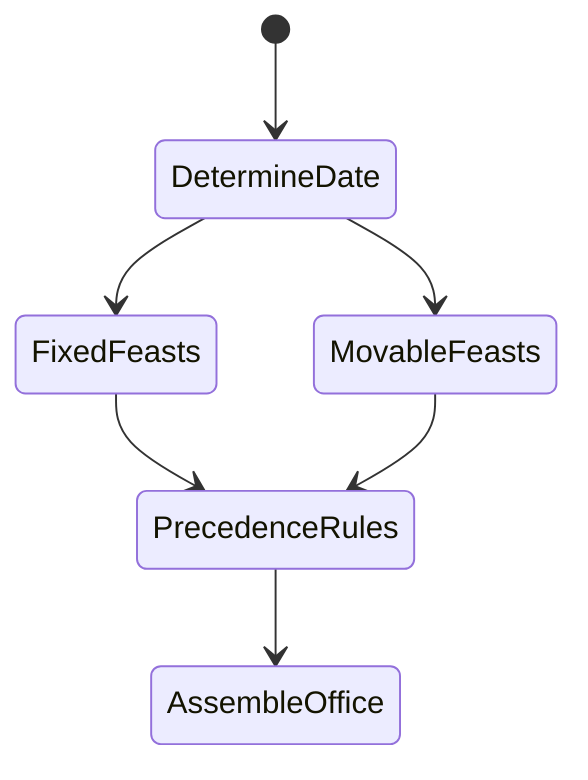 stateDiagram-v2
  [*] --> DetermineDate
  DetermineDate --> FixedFeasts
  DetermineDate --> MovableFeasts
  FixedFeasts --> PrecedenceRules
  MovableFeasts --> PrecedenceRules
  PrecedenceRules --> AssembleOffice